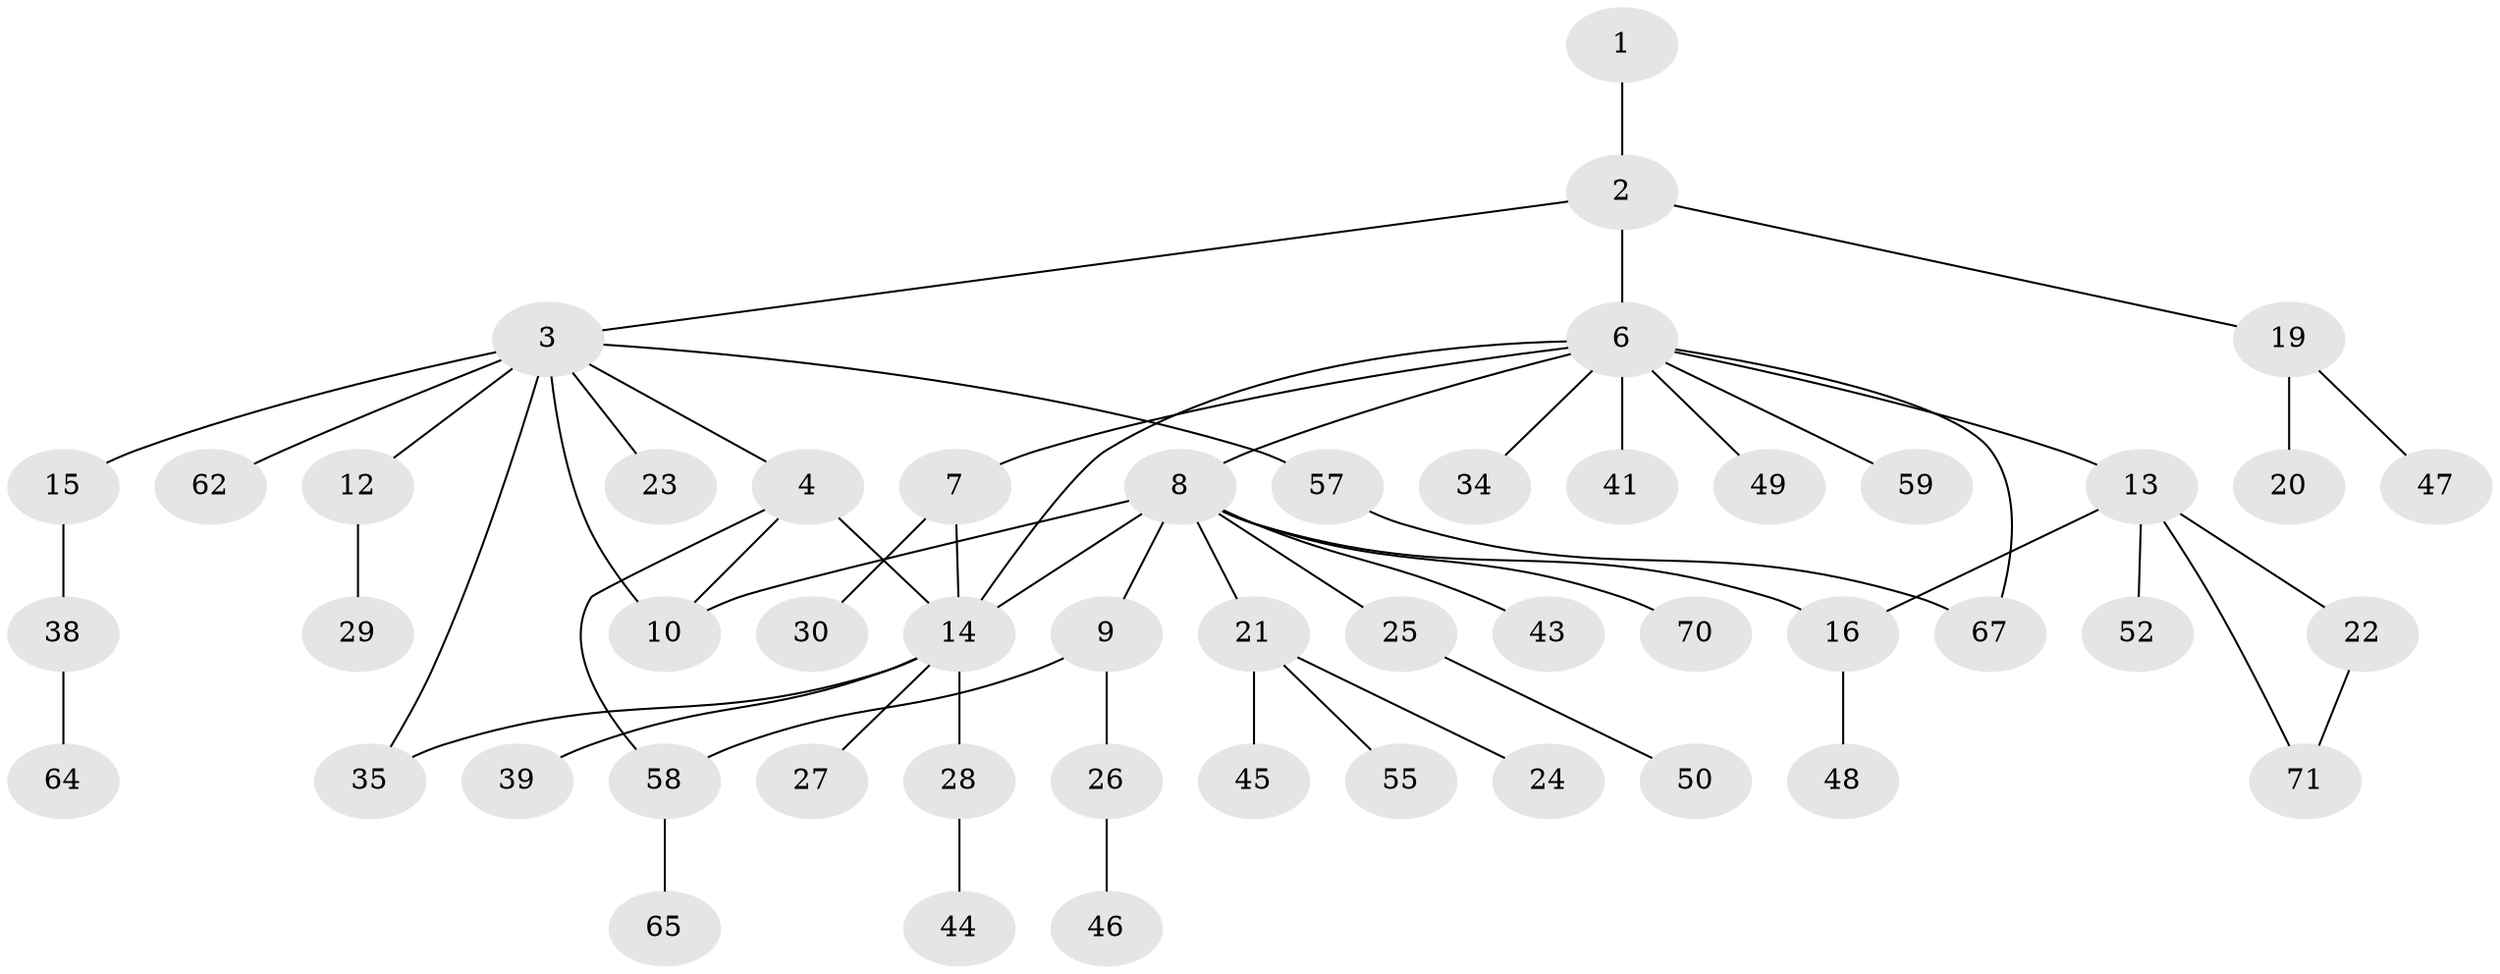 // original degree distribution, {2: 0.22535211267605634, 5: 0.056338028169014086, 10: 0.014084507042253521, 1: 0.5211267605633803, 11: 0.014084507042253521, 3: 0.09859154929577464, 8: 0.014084507042253521, 4: 0.04225352112676056, 9: 0.014084507042253521}
// Generated by graph-tools (version 1.1) at 2025/11/02/27/25 16:11:12]
// undirected, 50 vertices, 59 edges
graph export_dot {
graph [start="1"]
  node [color=gray90,style=filled];
  1 [super="+5"];
  2 [super="+18"];
  3 [super="+11"];
  4 [super="+31"];
  6 [super="+42"];
  7;
  8 [super="+53"];
  9 [super="+60"];
  10 [super="+63"];
  12 [super="+17"];
  13 [super="+32"];
  14 [super="+36"];
  15;
  16 [super="+56"];
  19;
  20;
  21 [super="+33"];
  22 [super="+40"];
  23;
  24 [super="+68"];
  25;
  26;
  27;
  28 [super="+66"];
  29 [super="+37"];
  30;
  34;
  35;
  38 [super="+54"];
  39;
  41;
  43;
  44;
  45;
  46 [super="+51"];
  47;
  48;
  49;
  50;
  52;
  55;
  57;
  58 [super="+61"];
  59;
  62;
  64;
  65;
  67 [super="+69"];
  70;
  71;
  1 -- 2;
  2 -- 3;
  2 -- 6;
  2 -- 19;
  3 -- 4;
  3 -- 10;
  3 -- 12;
  3 -- 15;
  3 -- 23;
  3 -- 35;
  3 -- 57;
  3 -- 62;
  4 -- 10;
  4 -- 14;
  4 -- 58;
  6 -- 7;
  6 -- 8;
  6 -- 13;
  6 -- 14;
  6 -- 34;
  6 -- 41;
  6 -- 49;
  6 -- 59;
  6 -- 67;
  7 -- 14;
  7 -- 30;
  8 -- 9;
  8 -- 14;
  8 -- 21;
  8 -- 25;
  8 -- 43;
  8 -- 70;
  8 -- 16;
  8 -- 10;
  9 -- 26;
  9 -- 58;
  12 -- 29;
  13 -- 16;
  13 -- 22;
  13 -- 71;
  13 -- 52;
  14 -- 27;
  14 -- 28;
  14 -- 35;
  14 -- 39;
  15 -- 38;
  16 -- 48;
  19 -- 20;
  19 -- 47;
  21 -- 24;
  21 -- 45;
  21 -- 55;
  22 -- 71;
  25 -- 50;
  26 -- 46;
  28 -- 44;
  38 -- 64;
  57 -- 67;
  58 -- 65;
}
